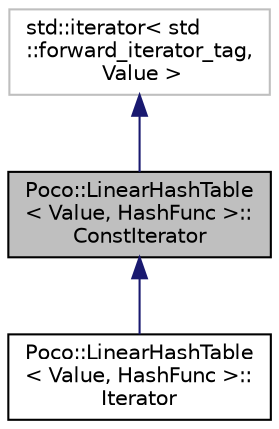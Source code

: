 digraph "Poco::LinearHashTable&lt; Value, HashFunc &gt;::ConstIterator"
{
 // LATEX_PDF_SIZE
  edge [fontname="Helvetica",fontsize="10",labelfontname="Helvetica",labelfontsize="10"];
  node [fontname="Helvetica",fontsize="10",shape=record];
  Node1 [label="Poco::LinearHashTable\l\< Value, HashFunc \>::\lConstIterator",height=0.2,width=0.4,color="black", fillcolor="grey75", style="filled", fontcolor="black",tooltip=" "];
  Node2 -> Node1 [dir="back",color="midnightblue",fontsize="10",style="solid"];
  Node2 [label="std::iterator\< std\l::forward_iterator_tag,\l Value \>",height=0.2,width=0.4,color="grey75", fillcolor="white", style="filled",tooltip=" "];
  Node1 -> Node3 [dir="back",color="midnightblue",fontsize="10",style="solid"];
  Node3 [label="Poco::LinearHashTable\l\< Value, HashFunc \>::\lIterator",height=0.2,width=0.4,color="black", fillcolor="white", style="filled",URL="$classPoco_1_1LinearHashTable_1_1Iterator.html",tooltip=" "];
}
